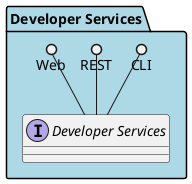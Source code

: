 @startuml



package "Developer Services" #lightblue {

    interface "Developer Services" as i {
    
    }


    CLI ()-- i
    REST ()-- i
    Web ()-- i
    


}

@enduml
